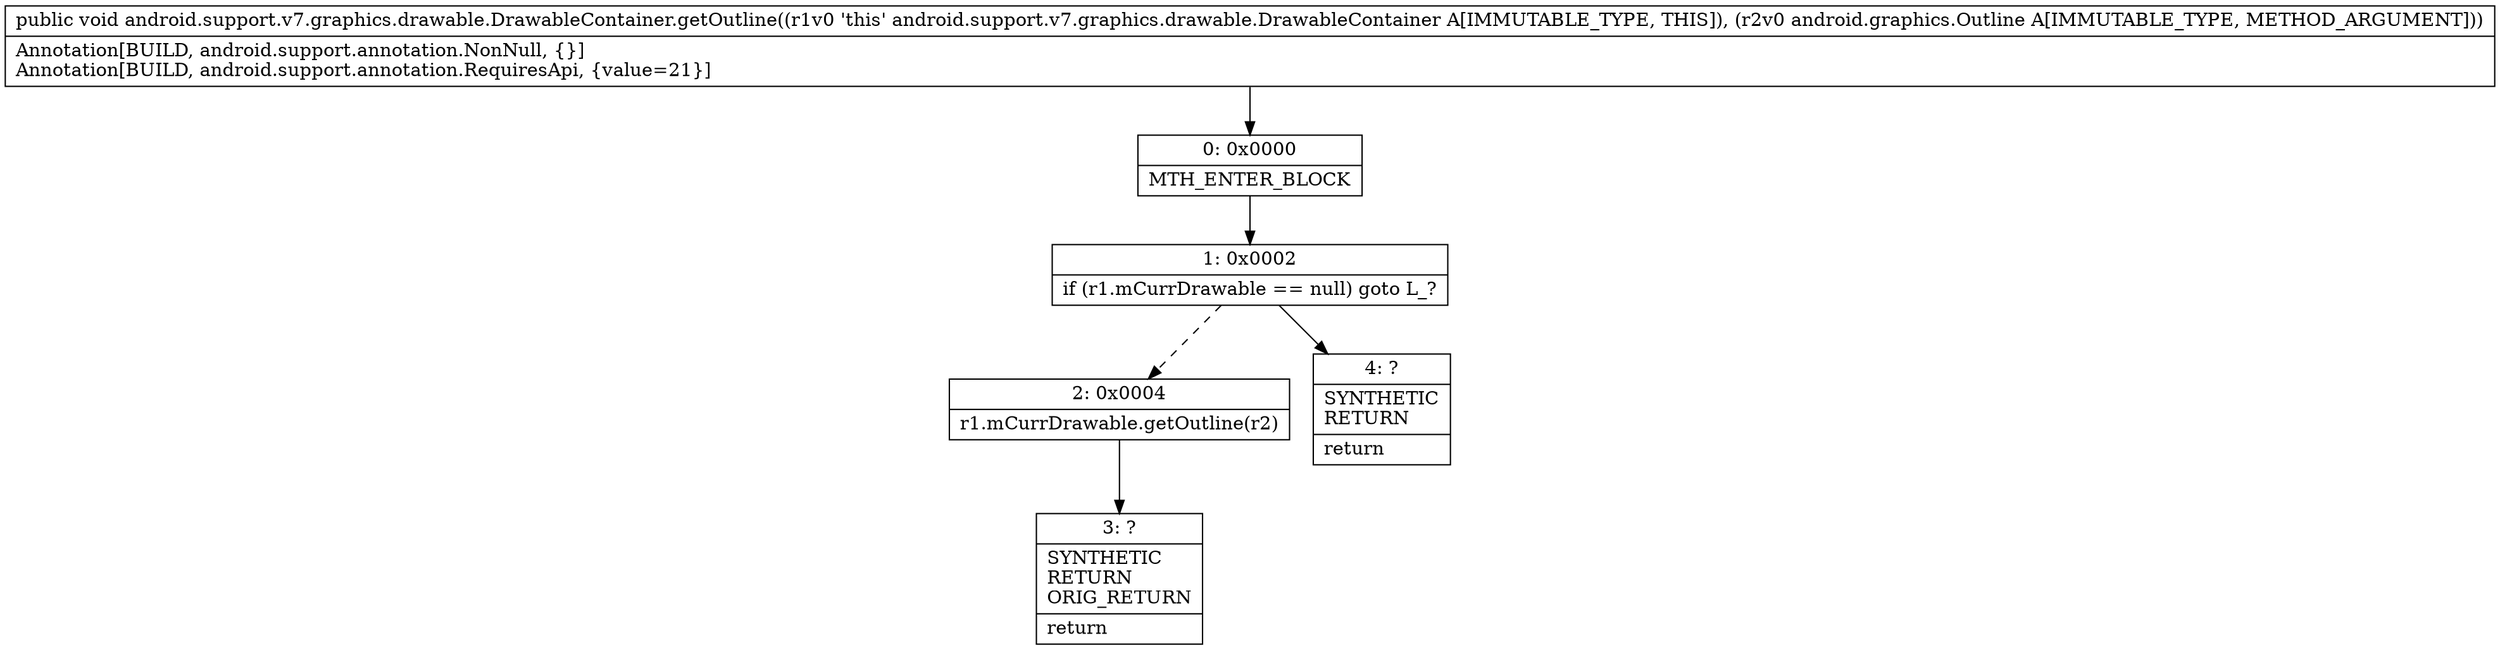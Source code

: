 digraph "CFG forandroid.support.v7.graphics.drawable.DrawableContainer.getOutline(Landroid\/graphics\/Outline;)V" {
Node_0 [shape=record,label="{0\:\ 0x0000|MTH_ENTER_BLOCK\l}"];
Node_1 [shape=record,label="{1\:\ 0x0002|if (r1.mCurrDrawable == null) goto L_?\l}"];
Node_2 [shape=record,label="{2\:\ 0x0004|r1.mCurrDrawable.getOutline(r2)\l}"];
Node_3 [shape=record,label="{3\:\ ?|SYNTHETIC\lRETURN\lORIG_RETURN\l|return\l}"];
Node_4 [shape=record,label="{4\:\ ?|SYNTHETIC\lRETURN\l|return\l}"];
MethodNode[shape=record,label="{public void android.support.v7.graphics.drawable.DrawableContainer.getOutline((r1v0 'this' android.support.v7.graphics.drawable.DrawableContainer A[IMMUTABLE_TYPE, THIS]), (r2v0 android.graphics.Outline A[IMMUTABLE_TYPE, METHOD_ARGUMENT]))  | Annotation[BUILD, android.support.annotation.NonNull, \{\}]\lAnnotation[BUILD, android.support.annotation.RequiresApi, \{value=21\}]\l}"];
MethodNode -> Node_0;
Node_0 -> Node_1;
Node_1 -> Node_2[style=dashed];
Node_1 -> Node_4;
Node_2 -> Node_3;
}

